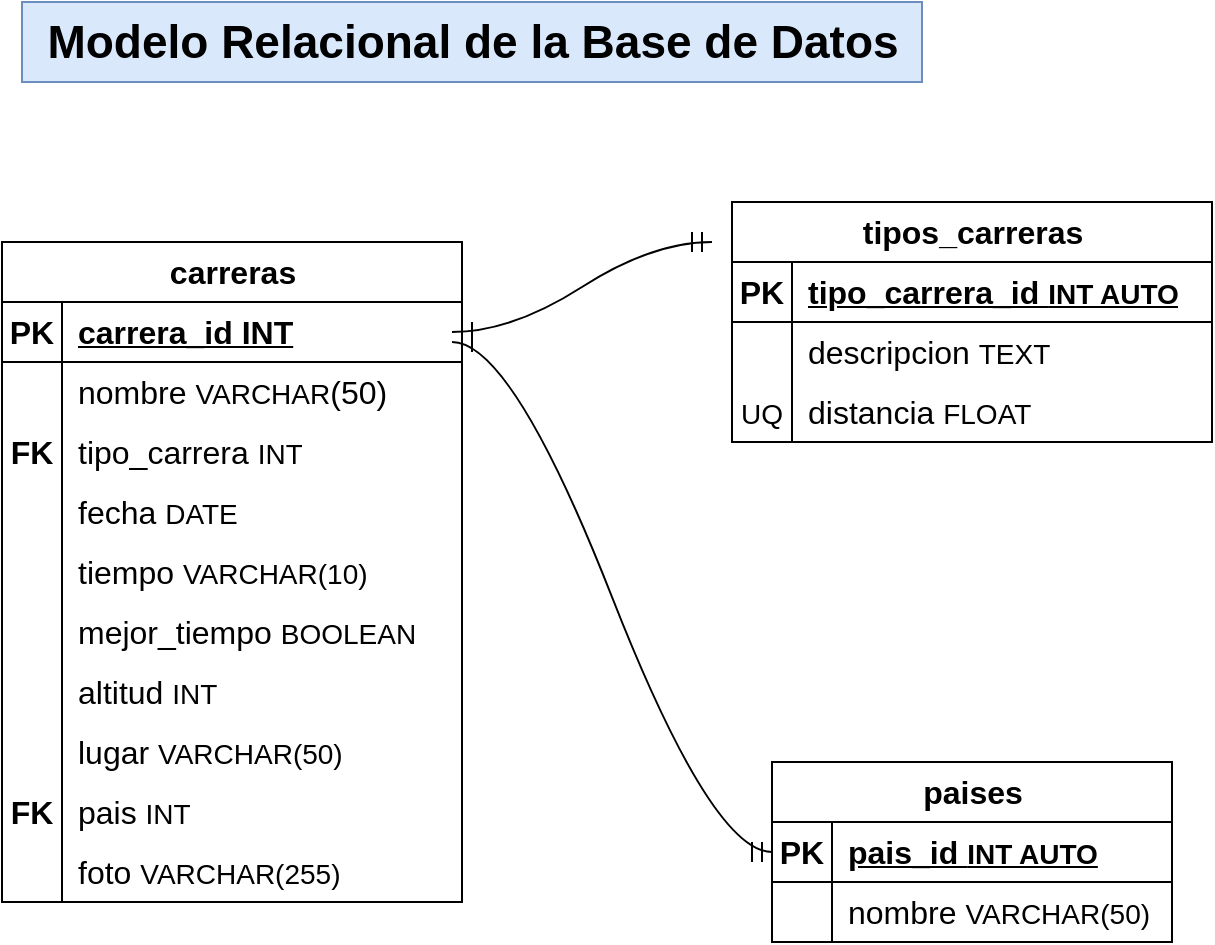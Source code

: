 <mxfile version="21.6.9" type="device">
  <diagram name="Page-1" id="iqpHYIEZKqKpn7j00nD_">
    <mxGraphModel dx="1259" dy="794" grid="1" gridSize="10" guides="1" tooltips="1" connect="1" arrows="1" fold="1" page="1" pageScale="1" pageWidth="850" pageHeight="1100" math="0" shadow="0">
      <root>
        <mxCell id="0" />
        <mxCell id="1" parent="0" />
        <mxCell id="Zb-N9vCo-l0-fhnM6JaW-1" value="carreras" style="shape=table;startSize=30;container=1;collapsible=1;childLayout=tableLayout;fixedRows=1;rowLines=0;fontStyle=1;align=center;resizeLast=1;html=1;fontSize=16;" vertex="1" parent="1">
          <mxGeometry x="195" y="200" width="230" height="330" as="geometry">
            <mxRectangle x="260" y="220" width="80" height="30" as="alternateBounds" />
          </mxGeometry>
        </mxCell>
        <mxCell id="Zb-N9vCo-l0-fhnM6JaW-2" value="" style="shape=tableRow;horizontal=0;startSize=0;swimlaneHead=0;swimlaneBody=0;fillColor=none;collapsible=0;dropTarget=0;points=[[0,0.5],[1,0.5]];portConstraint=eastwest;top=0;left=0;right=0;bottom=1;fontSize=16;" vertex="1" parent="Zb-N9vCo-l0-fhnM6JaW-1">
          <mxGeometry y="30" width="230" height="30" as="geometry" />
        </mxCell>
        <mxCell id="Zb-N9vCo-l0-fhnM6JaW-3" value="PK" style="shape=partialRectangle;connectable=0;fillColor=none;top=0;left=0;bottom=0;right=0;fontStyle=1;overflow=hidden;whiteSpace=wrap;html=1;fontSize=16;" vertex="1" parent="Zb-N9vCo-l0-fhnM6JaW-2">
          <mxGeometry width="30" height="30" as="geometry">
            <mxRectangle width="30" height="30" as="alternateBounds" />
          </mxGeometry>
        </mxCell>
        <mxCell id="Zb-N9vCo-l0-fhnM6JaW-4" value="carrera_id INT" style="shape=partialRectangle;connectable=0;fillColor=none;top=0;left=0;bottom=0;right=0;align=left;spacingLeft=6;fontStyle=5;overflow=hidden;whiteSpace=wrap;html=1;fontSize=16;" vertex="1" parent="Zb-N9vCo-l0-fhnM6JaW-2">
          <mxGeometry x="30" width="200" height="30" as="geometry">
            <mxRectangle width="200" height="30" as="alternateBounds" />
          </mxGeometry>
        </mxCell>
        <mxCell id="Zb-N9vCo-l0-fhnM6JaW-5" value="" style="shape=tableRow;horizontal=0;startSize=0;swimlaneHead=0;swimlaneBody=0;fillColor=none;collapsible=0;dropTarget=0;points=[[0,0.5],[1,0.5]];portConstraint=eastwest;top=0;left=0;right=0;bottom=0;fontSize=16;" vertex="1" parent="Zb-N9vCo-l0-fhnM6JaW-1">
          <mxGeometry y="60" width="230" height="30" as="geometry" />
        </mxCell>
        <mxCell id="Zb-N9vCo-l0-fhnM6JaW-6" value="" style="shape=partialRectangle;connectable=0;fillColor=none;top=0;left=0;bottom=0;right=0;editable=1;overflow=hidden;whiteSpace=wrap;html=1;fontSize=16;" vertex="1" parent="Zb-N9vCo-l0-fhnM6JaW-5">
          <mxGeometry width="30" height="30" as="geometry">
            <mxRectangle width="30" height="30" as="alternateBounds" />
          </mxGeometry>
        </mxCell>
        <mxCell id="Zb-N9vCo-l0-fhnM6JaW-7" value="&lt;font style=&quot;font-size: 16px;&quot;&gt;nombre &lt;/font&gt;&lt;font style=&quot;font-size: 14px;&quot;&gt;VARCHAR&lt;/font&gt;&lt;font style=&quot;font-size: 16px;&quot;&gt;(50)&lt;/font&gt;" style="shape=partialRectangle;connectable=0;fillColor=none;top=0;left=0;bottom=0;right=0;align=left;spacingLeft=6;overflow=hidden;whiteSpace=wrap;html=1;fontSize=16;" vertex="1" parent="Zb-N9vCo-l0-fhnM6JaW-5">
          <mxGeometry x="30" width="200" height="30" as="geometry">
            <mxRectangle width="200" height="30" as="alternateBounds" />
          </mxGeometry>
        </mxCell>
        <mxCell id="Zb-N9vCo-l0-fhnM6JaW-8" value="" style="shape=tableRow;horizontal=0;startSize=0;swimlaneHead=0;swimlaneBody=0;fillColor=none;collapsible=0;dropTarget=0;points=[[0,0.5],[1,0.5]];portConstraint=eastwest;top=0;left=0;right=0;bottom=0;fontSize=16;" vertex="1" parent="Zb-N9vCo-l0-fhnM6JaW-1">
          <mxGeometry y="90" width="230" height="30" as="geometry" />
        </mxCell>
        <mxCell id="Zb-N9vCo-l0-fhnM6JaW-9" value="&lt;b&gt;FK&lt;/b&gt;" style="shape=partialRectangle;connectable=0;fillColor=none;top=0;left=0;bottom=0;right=0;editable=1;overflow=hidden;whiteSpace=wrap;html=1;fontSize=16;" vertex="1" parent="Zb-N9vCo-l0-fhnM6JaW-8">
          <mxGeometry width="30" height="30" as="geometry">
            <mxRectangle width="30" height="30" as="alternateBounds" />
          </mxGeometry>
        </mxCell>
        <mxCell id="Zb-N9vCo-l0-fhnM6JaW-10" value="tipo_carrera &lt;font style=&quot;font-size: 14px;&quot;&gt;INT&lt;/font&gt;" style="shape=partialRectangle;connectable=0;fillColor=none;top=0;left=0;bottom=0;right=0;align=left;spacingLeft=6;overflow=hidden;whiteSpace=wrap;html=1;fontSize=16;" vertex="1" parent="Zb-N9vCo-l0-fhnM6JaW-8">
          <mxGeometry x="30" width="200" height="30" as="geometry">
            <mxRectangle width="200" height="30" as="alternateBounds" />
          </mxGeometry>
        </mxCell>
        <mxCell id="Zb-N9vCo-l0-fhnM6JaW-11" value="" style="shape=tableRow;horizontal=0;startSize=0;swimlaneHead=0;swimlaneBody=0;fillColor=none;collapsible=0;dropTarget=0;points=[[0,0.5],[1,0.5]];portConstraint=eastwest;top=0;left=0;right=0;bottom=0;fontSize=16;" vertex="1" parent="Zb-N9vCo-l0-fhnM6JaW-1">
          <mxGeometry y="120" width="230" height="30" as="geometry" />
        </mxCell>
        <mxCell id="Zb-N9vCo-l0-fhnM6JaW-12" value="" style="shape=partialRectangle;connectable=0;fillColor=none;top=0;left=0;bottom=0;right=0;editable=1;overflow=hidden;whiteSpace=wrap;html=1;fontSize=16;" vertex="1" parent="Zb-N9vCo-l0-fhnM6JaW-11">
          <mxGeometry width="30" height="30" as="geometry">
            <mxRectangle width="30" height="30" as="alternateBounds" />
          </mxGeometry>
        </mxCell>
        <mxCell id="Zb-N9vCo-l0-fhnM6JaW-13" value="fecha &lt;font style=&quot;font-size: 14px;&quot;&gt;DATE&lt;/font&gt;" style="shape=partialRectangle;connectable=0;fillColor=none;top=0;left=0;bottom=0;right=0;align=left;spacingLeft=6;overflow=hidden;whiteSpace=wrap;html=1;fontSize=16;" vertex="1" parent="Zb-N9vCo-l0-fhnM6JaW-11">
          <mxGeometry x="30" width="200" height="30" as="geometry">
            <mxRectangle width="200" height="30" as="alternateBounds" />
          </mxGeometry>
        </mxCell>
        <mxCell id="Zb-N9vCo-l0-fhnM6JaW-27" value="" style="shape=tableRow;horizontal=0;startSize=0;swimlaneHead=0;swimlaneBody=0;fillColor=none;collapsible=0;dropTarget=0;points=[[0,0.5],[1,0.5]];portConstraint=eastwest;top=0;left=0;right=0;bottom=0;fontSize=16;" vertex="1" parent="Zb-N9vCo-l0-fhnM6JaW-1">
          <mxGeometry y="150" width="230" height="30" as="geometry" />
        </mxCell>
        <mxCell id="Zb-N9vCo-l0-fhnM6JaW-28" value="" style="shape=partialRectangle;connectable=0;fillColor=none;top=0;left=0;bottom=0;right=0;editable=1;overflow=hidden;whiteSpace=wrap;html=1;fontSize=16;" vertex="1" parent="Zb-N9vCo-l0-fhnM6JaW-27">
          <mxGeometry width="30" height="30" as="geometry">
            <mxRectangle width="30" height="30" as="alternateBounds" />
          </mxGeometry>
        </mxCell>
        <mxCell id="Zb-N9vCo-l0-fhnM6JaW-29" value="tiempo &lt;font style=&quot;font-size: 14px;&quot;&gt;VARCHAR(10)&lt;/font&gt;" style="shape=partialRectangle;connectable=0;fillColor=none;top=0;left=0;bottom=0;right=0;align=left;spacingLeft=6;overflow=hidden;whiteSpace=wrap;html=1;fontSize=16;" vertex="1" parent="Zb-N9vCo-l0-fhnM6JaW-27">
          <mxGeometry x="30" width="200" height="30" as="geometry">
            <mxRectangle width="200" height="30" as="alternateBounds" />
          </mxGeometry>
        </mxCell>
        <mxCell id="Zb-N9vCo-l0-fhnM6JaW-36" value="" style="shape=tableRow;horizontal=0;startSize=0;swimlaneHead=0;swimlaneBody=0;fillColor=none;collapsible=0;dropTarget=0;points=[[0,0.5],[1,0.5]];portConstraint=eastwest;top=0;left=0;right=0;bottom=0;fontSize=16;" vertex="1" parent="Zb-N9vCo-l0-fhnM6JaW-1">
          <mxGeometry y="180" width="230" height="30" as="geometry" />
        </mxCell>
        <mxCell id="Zb-N9vCo-l0-fhnM6JaW-37" value="" style="shape=partialRectangle;connectable=0;fillColor=none;top=0;left=0;bottom=0;right=0;editable=1;overflow=hidden;whiteSpace=wrap;html=1;fontSize=16;" vertex="1" parent="Zb-N9vCo-l0-fhnM6JaW-36">
          <mxGeometry width="30" height="30" as="geometry">
            <mxRectangle width="30" height="30" as="alternateBounds" />
          </mxGeometry>
        </mxCell>
        <mxCell id="Zb-N9vCo-l0-fhnM6JaW-38" value="mejor_tiempo &lt;font style=&quot;font-size: 14px;&quot;&gt;BOOLEAN&lt;/font&gt;" style="shape=partialRectangle;connectable=0;fillColor=none;top=0;left=0;bottom=0;right=0;align=left;spacingLeft=6;overflow=hidden;whiteSpace=wrap;html=1;fontSize=16;" vertex="1" parent="Zb-N9vCo-l0-fhnM6JaW-36">
          <mxGeometry x="30" width="200" height="30" as="geometry">
            <mxRectangle width="200" height="30" as="alternateBounds" />
          </mxGeometry>
        </mxCell>
        <mxCell id="Zb-N9vCo-l0-fhnM6JaW-58" value="" style="shape=tableRow;horizontal=0;startSize=0;swimlaneHead=0;swimlaneBody=0;fillColor=none;collapsible=0;dropTarget=0;points=[[0,0.5],[1,0.5]];portConstraint=eastwest;top=0;left=0;right=0;bottom=0;fontSize=16;" vertex="1" parent="Zb-N9vCo-l0-fhnM6JaW-1">
          <mxGeometry y="210" width="230" height="30" as="geometry" />
        </mxCell>
        <mxCell id="Zb-N9vCo-l0-fhnM6JaW-59" value="" style="shape=partialRectangle;connectable=0;fillColor=none;top=0;left=0;bottom=0;right=0;editable=1;overflow=hidden;whiteSpace=wrap;html=1;fontSize=16;" vertex="1" parent="Zb-N9vCo-l0-fhnM6JaW-58">
          <mxGeometry width="30" height="30" as="geometry">
            <mxRectangle width="30" height="30" as="alternateBounds" />
          </mxGeometry>
        </mxCell>
        <mxCell id="Zb-N9vCo-l0-fhnM6JaW-60" value="altitud &lt;font style=&quot;font-size: 14px;&quot;&gt;INT&lt;/font&gt;" style="shape=partialRectangle;connectable=0;fillColor=none;top=0;left=0;bottom=0;right=0;align=left;spacingLeft=6;overflow=hidden;whiteSpace=wrap;html=1;fontSize=16;" vertex="1" parent="Zb-N9vCo-l0-fhnM6JaW-58">
          <mxGeometry x="30" width="200" height="30" as="geometry">
            <mxRectangle width="200" height="30" as="alternateBounds" />
          </mxGeometry>
        </mxCell>
        <mxCell id="Zb-N9vCo-l0-fhnM6JaW-67" value="" style="shape=tableRow;horizontal=0;startSize=0;swimlaneHead=0;swimlaneBody=0;fillColor=none;collapsible=0;dropTarget=0;points=[[0,0.5],[1,0.5]];portConstraint=eastwest;top=0;left=0;right=0;bottom=0;fontSize=16;" vertex="1" parent="Zb-N9vCo-l0-fhnM6JaW-1">
          <mxGeometry y="240" width="230" height="30" as="geometry" />
        </mxCell>
        <mxCell id="Zb-N9vCo-l0-fhnM6JaW-68" value="" style="shape=partialRectangle;connectable=0;fillColor=none;top=0;left=0;bottom=0;right=0;editable=1;overflow=hidden;whiteSpace=wrap;html=1;fontSize=16;" vertex="1" parent="Zb-N9vCo-l0-fhnM6JaW-67">
          <mxGeometry width="30" height="30" as="geometry">
            <mxRectangle width="30" height="30" as="alternateBounds" />
          </mxGeometry>
        </mxCell>
        <mxCell id="Zb-N9vCo-l0-fhnM6JaW-69" value="lugar &lt;font style=&quot;font-size: 14px;&quot;&gt;VARCHAR(50)&lt;/font&gt;" style="shape=partialRectangle;connectable=0;fillColor=none;top=0;left=0;bottom=0;right=0;align=left;spacingLeft=6;overflow=hidden;whiteSpace=wrap;html=1;fontSize=16;" vertex="1" parent="Zb-N9vCo-l0-fhnM6JaW-67">
          <mxGeometry x="30" width="200" height="30" as="geometry">
            <mxRectangle width="200" height="30" as="alternateBounds" />
          </mxGeometry>
        </mxCell>
        <mxCell id="Zb-N9vCo-l0-fhnM6JaW-61" value="" style="shape=tableRow;horizontal=0;startSize=0;swimlaneHead=0;swimlaneBody=0;fillColor=none;collapsible=0;dropTarget=0;points=[[0,0.5],[1,0.5]];portConstraint=eastwest;top=0;left=0;right=0;bottom=0;fontSize=16;" vertex="1" parent="Zb-N9vCo-l0-fhnM6JaW-1">
          <mxGeometry y="270" width="230" height="30" as="geometry" />
        </mxCell>
        <mxCell id="Zb-N9vCo-l0-fhnM6JaW-62" value="&lt;b&gt;FK&lt;/b&gt;" style="shape=partialRectangle;connectable=0;fillColor=none;top=0;left=0;bottom=0;right=0;editable=1;overflow=hidden;whiteSpace=wrap;html=1;fontSize=16;" vertex="1" parent="Zb-N9vCo-l0-fhnM6JaW-61">
          <mxGeometry width="30" height="30" as="geometry">
            <mxRectangle width="30" height="30" as="alternateBounds" />
          </mxGeometry>
        </mxCell>
        <mxCell id="Zb-N9vCo-l0-fhnM6JaW-63" value="pais &lt;font style=&quot;font-size: 14px;&quot;&gt;INT&lt;/font&gt;" style="shape=partialRectangle;connectable=0;fillColor=none;top=0;left=0;bottom=0;right=0;align=left;spacingLeft=6;overflow=hidden;whiteSpace=wrap;html=1;fontSize=16;" vertex="1" parent="Zb-N9vCo-l0-fhnM6JaW-61">
          <mxGeometry x="30" width="200" height="30" as="geometry">
            <mxRectangle width="200" height="30" as="alternateBounds" />
          </mxGeometry>
        </mxCell>
        <mxCell id="Zb-N9vCo-l0-fhnM6JaW-64" value="" style="shape=tableRow;horizontal=0;startSize=0;swimlaneHead=0;swimlaneBody=0;fillColor=none;collapsible=0;dropTarget=0;points=[[0,0.5],[1,0.5]];portConstraint=eastwest;top=0;left=0;right=0;bottom=0;fontSize=16;" vertex="1" parent="Zb-N9vCo-l0-fhnM6JaW-1">
          <mxGeometry y="300" width="230" height="30" as="geometry" />
        </mxCell>
        <mxCell id="Zb-N9vCo-l0-fhnM6JaW-65" value="" style="shape=partialRectangle;connectable=0;fillColor=none;top=0;left=0;bottom=0;right=0;editable=1;overflow=hidden;whiteSpace=wrap;html=1;fontSize=16;" vertex="1" parent="Zb-N9vCo-l0-fhnM6JaW-64">
          <mxGeometry width="30" height="30" as="geometry">
            <mxRectangle width="30" height="30" as="alternateBounds" />
          </mxGeometry>
        </mxCell>
        <mxCell id="Zb-N9vCo-l0-fhnM6JaW-66" value="foto &lt;font style=&quot;font-size: 14px;&quot;&gt;VARCHAR(255)&lt;/font&gt;" style="shape=partialRectangle;connectable=0;fillColor=none;top=0;left=0;bottom=0;right=0;align=left;spacingLeft=6;overflow=hidden;whiteSpace=wrap;html=1;fontSize=16;" vertex="1" parent="Zb-N9vCo-l0-fhnM6JaW-64">
          <mxGeometry x="30" width="200" height="30" as="geometry">
            <mxRectangle width="200" height="30" as="alternateBounds" />
          </mxGeometry>
        </mxCell>
        <mxCell id="Zb-N9vCo-l0-fhnM6JaW-70" value="tipos_carreras" style="shape=table;startSize=30;container=1;collapsible=1;childLayout=tableLayout;fixedRows=1;rowLines=0;fontStyle=1;align=center;resizeLast=1;html=1;fontSize=16;" vertex="1" parent="1">
          <mxGeometry x="560" y="180" width="240" height="120" as="geometry" />
        </mxCell>
        <mxCell id="Zb-N9vCo-l0-fhnM6JaW-71" value="" style="shape=tableRow;horizontal=0;startSize=0;swimlaneHead=0;swimlaneBody=0;fillColor=none;collapsible=0;dropTarget=0;points=[[0,0.5],[1,0.5]];portConstraint=eastwest;top=0;left=0;right=0;bottom=1;fontSize=16;" vertex="1" parent="Zb-N9vCo-l0-fhnM6JaW-70">
          <mxGeometry y="30" width="240" height="30" as="geometry" />
        </mxCell>
        <mxCell id="Zb-N9vCo-l0-fhnM6JaW-72" value="PK" style="shape=partialRectangle;connectable=0;fillColor=none;top=0;left=0;bottom=0;right=0;fontStyle=1;overflow=hidden;whiteSpace=wrap;html=1;fontSize=16;" vertex="1" parent="Zb-N9vCo-l0-fhnM6JaW-71">
          <mxGeometry width="30" height="30" as="geometry">
            <mxRectangle width="30" height="30" as="alternateBounds" />
          </mxGeometry>
        </mxCell>
        <mxCell id="Zb-N9vCo-l0-fhnM6JaW-73" value="tipo_carrera_id &lt;font style=&quot;font-size: 14px;&quot;&gt;INT AUTO&lt;/font&gt;" style="shape=partialRectangle;connectable=0;fillColor=none;top=0;left=0;bottom=0;right=0;align=left;spacingLeft=6;fontStyle=5;overflow=hidden;whiteSpace=wrap;html=1;fontSize=16;" vertex="1" parent="Zb-N9vCo-l0-fhnM6JaW-71">
          <mxGeometry x="30" width="210" height="30" as="geometry">
            <mxRectangle width="210" height="30" as="alternateBounds" />
          </mxGeometry>
        </mxCell>
        <mxCell id="Zb-N9vCo-l0-fhnM6JaW-74" value="" style="shape=tableRow;horizontal=0;startSize=0;swimlaneHead=0;swimlaneBody=0;fillColor=none;collapsible=0;dropTarget=0;points=[[0,0.5],[1,0.5]];portConstraint=eastwest;top=0;left=0;right=0;bottom=0;fontSize=16;" vertex="1" parent="Zb-N9vCo-l0-fhnM6JaW-70">
          <mxGeometry y="60" width="240" height="30" as="geometry" />
        </mxCell>
        <mxCell id="Zb-N9vCo-l0-fhnM6JaW-75" value="" style="shape=partialRectangle;connectable=0;fillColor=none;top=0;left=0;bottom=0;right=0;editable=1;overflow=hidden;whiteSpace=wrap;html=1;fontSize=16;" vertex="1" parent="Zb-N9vCo-l0-fhnM6JaW-74">
          <mxGeometry width="30" height="30" as="geometry">
            <mxRectangle width="30" height="30" as="alternateBounds" />
          </mxGeometry>
        </mxCell>
        <mxCell id="Zb-N9vCo-l0-fhnM6JaW-76" value="descripcion &lt;font style=&quot;font-size: 14px;&quot;&gt;TEXT&lt;/font&gt;" style="shape=partialRectangle;connectable=0;fillColor=none;top=0;left=0;bottom=0;right=0;align=left;spacingLeft=6;overflow=hidden;whiteSpace=wrap;html=1;fontSize=16;" vertex="1" parent="Zb-N9vCo-l0-fhnM6JaW-74">
          <mxGeometry x="30" width="210" height="30" as="geometry">
            <mxRectangle width="210" height="30" as="alternateBounds" />
          </mxGeometry>
        </mxCell>
        <mxCell id="Zb-N9vCo-l0-fhnM6JaW-77" value="" style="shape=tableRow;horizontal=0;startSize=0;swimlaneHead=0;swimlaneBody=0;fillColor=none;collapsible=0;dropTarget=0;points=[[0,0.5],[1,0.5]];portConstraint=eastwest;top=0;left=0;right=0;bottom=0;fontSize=16;" vertex="1" parent="Zb-N9vCo-l0-fhnM6JaW-70">
          <mxGeometry y="90" width="240" height="30" as="geometry" />
        </mxCell>
        <mxCell id="Zb-N9vCo-l0-fhnM6JaW-78" value="&lt;font style=&quot;font-size: 14px;&quot;&gt;UQ&lt;/font&gt;" style="shape=partialRectangle;connectable=0;fillColor=none;top=0;left=0;bottom=0;right=0;editable=1;overflow=hidden;whiteSpace=wrap;html=1;fontSize=16;" vertex="1" parent="Zb-N9vCo-l0-fhnM6JaW-77">
          <mxGeometry width="30" height="30" as="geometry">
            <mxRectangle width="30" height="30" as="alternateBounds" />
          </mxGeometry>
        </mxCell>
        <mxCell id="Zb-N9vCo-l0-fhnM6JaW-79" value="distancia &lt;font style=&quot;font-size: 14px;&quot;&gt;FLOAT&lt;/font&gt;" style="shape=partialRectangle;connectable=0;fillColor=none;top=0;left=0;bottom=0;right=0;align=left;spacingLeft=6;overflow=hidden;whiteSpace=wrap;html=1;fontSize=16;" vertex="1" parent="Zb-N9vCo-l0-fhnM6JaW-77">
          <mxGeometry x="30" width="210" height="30" as="geometry">
            <mxRectangle width="210" height="30" as="alternateBounds" />
          </mxGeometry>
        </mxCell>
        <mxCell id="Zb-N9vCo-l0-fhnM6JaW-83" value="paises" style="shape=table;startSize=30;container=1;collapsible=1;childLayout=tableLayout;fixedRows=1;rowLines=0;fontStyle=1;align=center;resizeLast=1;html=1;fontSize=16;" vertex="1" parent="1">
          <mxGeometry x="580" y="460" width="200" height="90" as="geometry" />
        </mxCell>
        <mxCell id="Zb-N9vCo-l0-fhnM6JaW-84" value="" style="shape=tableRow;horizontal=0;startSize=0;swimlaneHead=0;swimlaneBody=0;fillColor=none;collapsible=0;dropTarget=0;points=[[0,0.5],[1,0.5]];portConstraint=eastwest;top=0;left=0;right=0;bottom=1;fontSize=16;" vertex="1" parent="Zb-N9vCo-l0-fhnM6JaW-83">
          <mxGeometry y="30" width="200" height="30" as="geometry" />
        </mxCell>
        <mxCell id="Zb-N9vCo-l0-fhnM6JaW-85" value="PK" style="shape=partialRectangle;connectable=0;fillColor=none;top=0;left=0;bottom=0;right=0;fontStyle=1;overflow=hidden;whiteSpace=wrap;html=1;fontSize=16;" vertex="1" parent="Zb-N9vCo-l0-fhnM6JaW-84">
          <mxGeometry width="30" height="30" as="geometry">
            <mxRectangle width="30" height="30" as="alternateBounds" />
          </mxGeometry>
        </mxCell>
        <mxCell id="Zb-N9vCo-l0-fhnM6JaW-86" value="pais_id &lt;font style=&quot;font-size: 14px;&quot;&gt;INT AUTO&lt;/font&gt;" style="shape=partialRectangle;connectable=0;fillColor=none;top=0;left=0;bottom=0;right=0;align=left;spacingLeft=6;fontStyle=5;overflow=hidden;whiteSpace=wrap;html=1;fontSize=16;" vertex="1" parent="Zb-N9vCo-l0-fhnM6JaW-84">
          <mxGeometry x="30" width="170" height="30" as="geometry">
            <mxRectangle width="170" height="30" as="alternateBounds" />
          </mxGeometry>
        </mxCell>
        <mxCell id="Zb-N9vCo-l0-fhnM6JaW-87" value="" style="shape=tableRow;horizontal=0;startSize=0;swimlaneHead=0;swimlaneBody=0;fillColor=none;collapsible=0;dropTarget=0;points=[[0,0.5],[1,0.5]];portConstraint=eastwest;top=0;left=0;right=0;bottom=0;fontSize=16;" vertex="1" parent="Zb-N9vCo-l0-fhnM6JaW-83">
          <mxGeometry y="60" width="200" height="30" as="geometry" />
        </mxCell>
        <mxCell id="Zb-N9vCo-l0-fhnM6JaW-88" value="" style="shape=partialRectangle;connectable=0;fillColor=none;top=0;left=0;bottom=0;right=0;editable=1;overflow=hidden;whiteSpace=wrap;html=1;fontSize=16;" vertex="1" parent="Zb-N9vCo-l0-fhnM6JaW-87">
          <mxGeometry width="30" height="30" as="geometry">
            <mxRectangle width="30" height="30" as="alternateBounds" />
          </mxGeometry>
        </mxCell>
        <mxCell id="Zb-N9vCo-l0-fhnM6JaW-89" value="nombre &lt;font style=&quot;font-size: 14px;&quot;&gt;VARCHAR(50)&lt;/font&gt;" style="shape=partialRectangle;connectable=0;fillColor=none;top=0;left=0;bottom=0;right=0;align=left;spacingLeft=6;overflow=hidden;whiteSpace=wrap;html=1;fontSize=16;" vertex="1" parent="Zb-N9vCo-l0-fhnM6JaW-87">
          <mxGeometry x="30" width="170" height="30" as="geometry">
            <mxRectangle width="170" height="30" as="alternateBounds" />
          </mxGeometry>
        </mxCell>
        <mxCell id="Zb-N9vCo-l0-fhnM6JaW-93" value="" style="edgeStyle=entityRelationEdgeStyle;fontSize=12;html=1;endArrow=ERmandOne;startArrow=ERmandOne;rounded=0;startSize=8;endSize=8;curved=1;entryX=0;entryY=0.5;entryDx=0;entryDy=0;exitX=1;exitY=0.5;exitDx=0;exitDy=0;" edge="1" parent="1">
          <mxGeometry width="100" height="100" relative="1" as="geometry">
            <mxPoint x="420" y="245" as="sourcePoint" />
            <mxPoint x="550" y="200" as="targetPoint" />
          </mxGeometry>
        </mxCell>
        <mxCell id="Zb-N9vCo-l0-fhnM6JaW-94" value="" style="edgeStyle=entityRelationEdgeStyle;fontSize=12;html=1;endArrow=ERmandOne;startArrow=ERmandOne;rounded=0;startSize=8;endSize=8;curved=1;entryX=0;entryY=0.5;entryDx=0;entryDy=0;" edge="1" parent="1" target="Zb-N9vCo-l0-fhnM6JaW-84">
          <mxGeometry width="100" height="100" relative="1" as="geometry">
            <mxPoint x="420" y="250" as="sourcePoint" />
            <mxPoint x="470" y="360" as="targetPoint" />
          </mxGeometry>
        </mxCell>
        <mxCell id="Zb-N9vCo-l0-fhnM6JaW-96" value="&lt;font style=&quot;font-size: 23px;&quot;&gt;&lt;b&gt;Modelo Relacional de la Base de Datos&lt;/b&gt;&lt;/font&gt;" style="text;html=1;align=center;verticalAlign=middle;resizable=0;points=[];autosize=1;strokeColor=#6c8ebf;fillColor=#dae8fc;fontSize=16;" vertex="1" parent="1">
          <mxGeometry x="205" y="80" width="450" height="40" as="geometry" />
        </mxCell>
      </root>
    </mxGraphModel>
  </diagram>
</mxfile>
